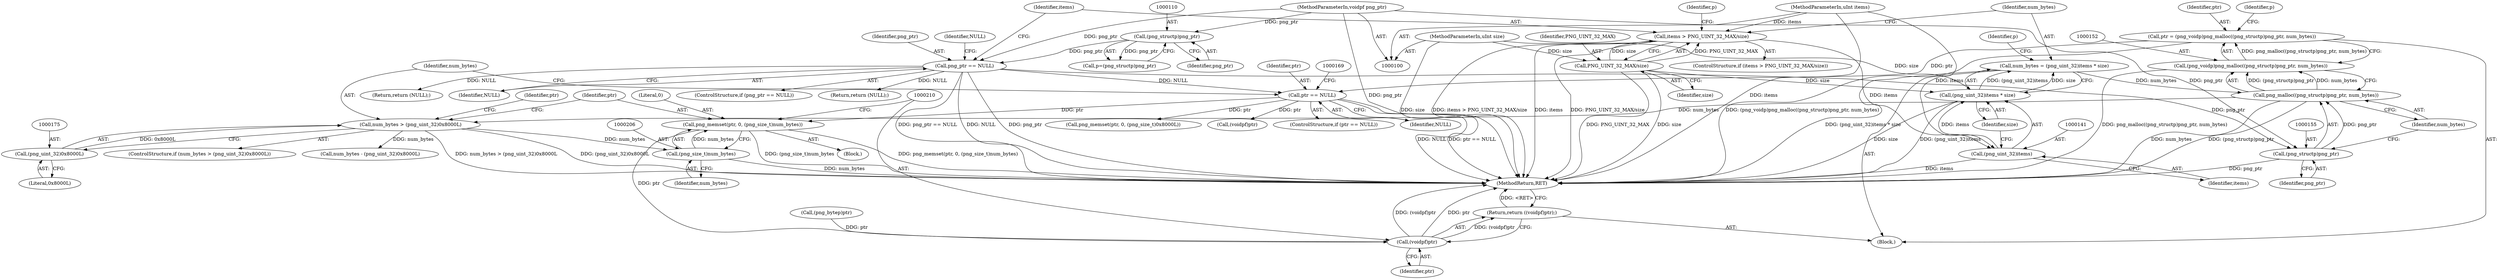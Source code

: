 digraph "1_Chrome_7f3d85b096f66870a15b37c2f40b219b2e292693_2@API" {
"1000202" [label="(Call,png_memset(ptr, 0, (png_size_t)num_bytes))"];
"1000164" [label="(Call,ptr == NULL)"];
"1000149" [label="(Call,ptr = (png_voidp)png_malloc((png_structp)png_ptr, num_bytes))"];
"1000151" [label="(Call,(png_voidp)png_malloc((png_structp)png_ptr, num_bytes))"];
"1000153" [label="(Call,png_malloc((png_structp)png_ptr, num_bytes))"];
"1000154" [label="(Call,(png_structp)png_ptr)"];
"1000120" [label="(Call,png_ptr == NULL)"];
"1000109" [label="(Call,(png_structp)png_ptr)"];
"1000101" [label="(MethodParameterIn,voidpf png_ptr)"];
"1000137" [label="(Call,num_bytes = (png_uint_32)items * size)"];
"1000139" [label="(Call,(png_uint_32)items * size)"];
"1000140" [label="(Call,(png_uint_32)items)"];
"1000126" [label="(Call,items > PNG_UINT_32_MAX/size)"];
"1000102" [label="(MethodParameterIn,uInt items)"];
"1000128" [label="(Call,PNG_UINT_32_MAX/size)"];
"1000103" [label="(MethodParameterIn,uInt size)"];
"1000205" [label="(Call,(png_size_t)num_bytes)"];
"1000172" [label="(Call,num_bytes > (png_uint_32)0x8000L)"];
"1000174" [label="(Call,(png_uint_32)0x8000L)"];
"1000209" [label="(Call,(voidpf)ptr)"];
"1000208" [label="(Return,return ((voidpf)ptr);)"];
"1000130" [label="(Identifier,size)"];
"1000109" [label="(Call,(png_structp)png_ptr)"];
"1000142" [label="(Identifier,items)"];
"1000111" [label="(Identifier,png_ptr)"];
"1000171" [label="(ControlStructure,if (num_bytes > (png_uint_32)0x8000L))"];
"1000125" [label="(ControlStructure,if (items > PNG_UINT_32_MAX/size))"];
"1000138" [label="(Identifier,num_bytes)"];
"1000102" [label="(MethodParameterIn,uInt items)"];
"1000204" [label="(Literal,0)"];
"1000101" [label="(MethodParameterIn,voidpf png_ptr)"];
"1000179" [label="(Identifier,ptr)"];
"1000163" [label="(ControlStructure,if (ptr == NULL))"];
"1000151" [label="(Call,(png_voidp)png_malloc((png_structp)png_ptr, num_bytes))"];
"1000157" [label="(Identifier,num_bytes)"];
"1000120" [label="(Call,png_ptr == NULL)"];
"1000166" [label="(Identifier,NULL)"];
"1000127" [label="(Identifier,items)"];
"1000212" [label="(MethodReturn,RET)"];
"1000205" [label="(Call,(png_size_t)num_bytes)"];
"1000119" [label="(ControlStructure,if (png_ptr == NULL))"];
"1000174" [label="(Call,(png_uint_32)0x8000L)"];
"1000124" [label="(Identifier,NULL)"];
"1000133" [label="(Identifier,p)"];
"1000178" [label="(Call,png_memset(ptr, 0, (png_size_t)0x8000L))"];
"1000140" [label="(Call,(png_uint_32)items)"];
"1000207" [label="(Identifier,num_bytes)"];
"1000135" [label="(Return,return (NULL);)"];
"1000173" [label="(Identifier,num_bytes)"];
"1000123" [label="(Return,return (NULL);)"];
"1000129" [label="(Identifier,PNG_UINT_32_MAX)"];
"1000186" [label="(Call,(png_bytep)ptr)"];
"1000208" [label="(Return,return ((voidpf)ptr);)"];
"1000137" [label="(Call,num_bytes = (png_uint_32)items * size)"];
"1000168" [label="(Call,(voidpf)ptr)"];
"1000156" [label="(Identifier,png_ptr)"];
"1000150" [label="(Identifier,ptr)"];
"1000176" [label="(Literal,0x8000L)"];
"1000211" [label="(Identifier,ptr)"];
"1000128" [label="(Call,PNG_UINT_32_MAX/size)"];
"1000165" [label="(Identifier,ptr)"];
"1000149" [label="(Call,ptr = (png_voidp)png_malloc((png_structp)png_ptr, num_bytes))"];
"1000172" [label="(Call,num_bytes > (png_uint_32)0x8000L)"];
"1000195" [label="(Call,num_bytes - (png_uint_32)0x8000L)"];
"1000107" [label="(Call,p=(png_structp)png_ptr)"];
"1000201" [label="(Block,)"];
"1000203" [label="(Identifier,ptr)"];
"1000209" [label="(Call,(voidpf)ptr)"];
"1000202" [label="(Call,png_memset(ptr, 0, (png_size_t)num_bytes))"];
"1000164" [label="(Call,ptr == NULL)"];
"1000160" [label="(Identifier,p)"];
"1000154" [label="(Call,(png_structp)png_ptr)"];
"1000122" [label="(Identifier,NULL)"];
"1000139" [label="(Call,(png_uint_32)items * size)"];
"1000143" [label="(Identifier,size)"];
"1000146" [label="(Identifier,p)"];
"1000104" [label="(Block,)"];
"1000103" [label="(MethodParameterIn,uInt size)"];
"1000126" [label="(Call,items > PNG_UINT_32_MAX/size)"];
"1000153" [label="(Call,png_malloc((png_structp)png_ptr, num_bytes))"];
"1000121" [label="(Identifier,png_ptr)"];
"1000202" -> "1000201"  [label="AST: "];
"1000202" -> "1000205"  [label="CFG: "];
"1000203" -> "1000202"  [label="AST: "];
"1000204" -> "1000202"  [label="AST: "];
"1000205" -> "1000202"  [label="AST: "];
"1000210" -> "1000202"  [label="CFG: "];
"1000202" -> "1000212"  [label="DDG: (png_size_t)num_bytes"];
"1000202" -> "1000212"  [label="DDG: png_memset(ptr, 0, (png_size_t)num_bytes)"];
"1000164" -> "1000202"  [label="DDG: ptr"];
"1000205" -> "1000202"  [label="DDG: num_bytes"];
"1000202" -> "1000209"  [label="DDG: ptr"];
"1000164" -> "1000163"  [label="AST: "];
"1000164" -> "1000166"  [label="CFG: "];
"1000165" -> "1000164"  [label="AST: "];
"1000166" -> "1000164"  [label="AST: "];
"1000169" -> "1000164"  [label="CFG: "];
"1000173" -> "1000164"  [label="CFG: "];
"1000164" -> "1000212"  [label="DDG: ptr == NULL"];
"1000164" -> "1000212"  [label="DDG: NULL"];
"1000149" -> "1000164"  [label="DDG: ptr"];
"1000120" -> "1000164"  [label="DDG: NULL"];
"1000164" -> "1000168"  [label="DDG: ptr"];
"1000164" -> "1000178"  [label="DDG: ptr"];
"1000149" -> "1000104"  [label="AST: "];
"1000149" -> "1000151"  [label="CFG: "];
"1000150" -> "1000149"  [label="AST: "];
"1000151" -> "1000149"  [label="AST: "];
"1000160" -> "1000149"  [label="CFG: "];
"1000149" -> "1000212"  [label="DDG: (png_voidp)png_malloc((png_structp)png_ptr, num_bytes)"];
"1000151" -> "1000149"  [label="DDG: png_malloc((png_structp)png_ptr, num_bytes)"];
"1000151" -> "1000153"  [label="CFG: "];
"1000152" -> "1000151"  [label="AST: "];
"1000153" -> "1000151"  [label="AST: "];
"1000151" -> "1000212"  [label="DDG: png_malloc((png_structp)png_ptr, num_bytes)"];
"1000153" -> "1000151"  [label="DDG: (png_structp)png_ptr"];
"1000153" -> "1000151"  [label="DDG: num_bytes"];
"1000153" -> "1000157"  [label="CFG: "];
"1000154" -> "1000153"  [label="AST: "];
"1000157" -> "1000153"  [label="AST: "];
"1000153" -> "1000212"  [label="DDG: num_bytes"];
"1000153" -> "1000212"  [label="DDG: (png_structp)png_ptr"];
"1000154" -> "1000153"  [label="DDG: png_ptr"];
"1000137" -> "1000153"  [label="DDG: num_bytes"];
"1000153" -> "1000172"  [label="DDG: num_bytes"];
"1000154" -> "1000156"  [label="CFG: "];
"1000155" -> "1000154"  [label="AST: "];
"1000156" -> "1000154"  [label="AST: "];
"1000157" -> "1000154"  [label="CFG: "];
"1000154" -> "1000212"  [label="DDG: png_ptr"];
"1000120" -> "1000154"  [label="DDG: png_ptr"];
"1000101" -> "1000154"  [label="DDG: png_ptr"];
"1000120" -> "1000119"  [label="AST: "];
"1000120" -> "1000122"  [label="CFG: "];
"1000121" -> "1000120"  [label="AST: "];
"1000122" -> "1000120"  [label="AST: "];
"1000124" -> "1000120"  [label="CFG: "];
"1000127" -> "1000120"  [label="CFG: "];
"1000120" -> "1000212"  [label="DDG: png_ptr"];
"1000120" -> "1000212"  [label="DDG: png_ptr == NULL"];
"1000120" -> "1000212"  [label="DDG: NULL"];
"1000109" -> "1000120"  [label="DDG: png_ptr"];
"1000101" -> "1000120"  [label="DDG: png_ptr"];
"1000120" -> "1000123"  [label="DDG: NULL"];
"1000120" -> "1000135"  [label="DDG: NULL"];
"1000109" -> "1000107"  [label="AST: "];
"1000109" -> "1000111"  [label="CFG: "];
"1000110" -> "1000109"  [label="AST: "];
"1000111" -> "1000109"  [label="AST: "];
"1000107" -> "1000109"  [label="CFG: "];
"1000109" -> "1000107"  [label="DDG: png_ptr"];
"1000101" -> "1000109"  [label="DDG: png_ptr"];
"1000101" -> "1000100"  [label="AST: "];
"1000101" -> "1000212"  [label="DDG: png_ptr"];
"1000137" -> "1000104"  [label="AST: "];
"1000137" -> "1000139"  [label="CFG: "];
"1000138" -> "1000137"  [label="AST: "];
"1000139" -> "1000137"  [label="AST: "];
"1000146" -> "1000137"  [label="CFG: "];
"1000137" -> "1000212"  [label="DDG: (png_uint_32)items * size"];
"1000139" -> "1000137"  [label="DDG: (png_uint_32)items"];
"1000139" -> "1000137"  [label="DDG: size"];
"1000139" -> "1000143"  [label="CFG: "];
"1000140" -> "1000139"  [label="AST: "];
"1000143" -> "1000139"  [label="AST: "];
"1000139" -> "1000212"  [label="DDG: (png_uint_32)items"];
"1000139" -> "1000212"  [label="DDG: size"];
"1000140" -> "1000139"  [label="DDG: items"];
"1000128" -> "1000139"  [label="DDG: size"];
"1000103" -> "1000139"  [label="DDG: size"];
"1000140" -> "1000142"  [label="CFG: "];
"1000141" -> "1000140"  [label="AST: "];
"1000142" -> "1000140"  [label="AST: "];
"1000143" -> "1000140"  [label="CFG: "];
"1000140" -> "1000212"  [label="DDG: items"];
"1000126" -> "1000140"  [label="DDG: items"];
"1000102" -> "1000140"  [label="DDG: items"];
"1000126" -> "1000125"  [label="AST: "];
"1000126" -> "1000128"  [label="CFG: "];
"1000127" -> "1000126"  [label="AST: "];
"1000128" -> "1000126"  [label="AST: "];
"1000133" -> "1000126"  [label="CFG: "];
"1000138" -> "1000126"  [label="CFG: "];
"1000126" -> "1000212"  [label="DDG: items > PNG_UINT_32_MAX/size"];
"1000126" -> "1000212"  [label="DDG: items"];
"1000126" -> "1000212"  [label="DDG: PNG_UINT_32_MAX/size"];
"1000102" -> "1000126"  [label="DDG: items"];
"1000128" -> "1000126"  [label="DDG: PNG_UINT_32_MAX"];
"1000128" -> "1000126"  [label="DDG: size"];
"1000102" -> "1000100"  [label="AST: "];
"1000102" -> "1000212"  [label="DDG: items"];
"1000128" -> "1000130"  [label="CFG: "];
"1000129" -> "1000128"  [label="AST: "];
"1000130" -> "1000128"  [label="AST: "];
"1000128" -> "1000212"  [label="DDG: size"];
"1000128" -> "1000212"  [label="DDG: PNG_UINT_32_MAX"];
"1000103" -> "1000128"  [label="DDG: size"];
"1000103" -> "1000100"  [label="AST: "];
"1000103" -> "1000212"  [label="DDG: size"];
"1000205" -> "1000207"  [label="CFG: "];
"1000206" -> "1000205"  [label="AST: "];
"1000207" -> "1000205"  [label="AST: "];
"1000205" -> "1000212"  [label="DDG: num_bytes"];
"1000172" -> "1000205"  [label="DDG: num_bytes"];
"1000172" -> "1000171"  [label="AST: "];
"1000172" -> "1000174"  [label="CFG: "];
"1000173" -> "1000172"  [label="AST: "];
"1000174" -> "1000172"  [label="AST: "];
"1000179" -> "1000172"  [label="CFG: "];
"1000203" -> "1000172"  [label="CFG: "];
"1000172" -> "1000212"  [label="DDG: num_bytes > (png_uint_32)0x8000L"];
"1000172" -> "1000212"  [label="DDG: (png_uint_32)0x8000L"];
"1000174" -> "1000172"  [label="DDG: 0x8000L"];
"1000172" -> "1000195"  [label="DDG: num_bytes"];
"1000174" -> "1000176"  [label="CFG: "];
"1000175" -> "1000174"  [label="AST: "];
"1000176" -> "1000174"  [label="AST: "];
"1000209" -> "1000208"  [label="AST: "];
"1000209" -> "1000211"  [label="CFG: "];
"1000210" -> "1000209"  [label="AST: "];
"1000211" -> "1000209"  [label="AST: "];
"1000208" -> "1000209"  [label="CFG: "];
"1000209" -> "1000212"  [label="DDG: (voidpf)ptr"];
"1000209" -> "1000212"  [label="DDG: ptr"];
"1000209" -> "1000208"  [label="DDG: (voidpf)ptr"];
"1000186" -> "1000209"  [label="DDG: ptr"];
"1000208" -> "1000104"  [label="AST: "];
"1000212" -> "1000208"  [label="CFG: "];
"1000208" -> "1000212"  [label="DDG: <RET>"];
}
